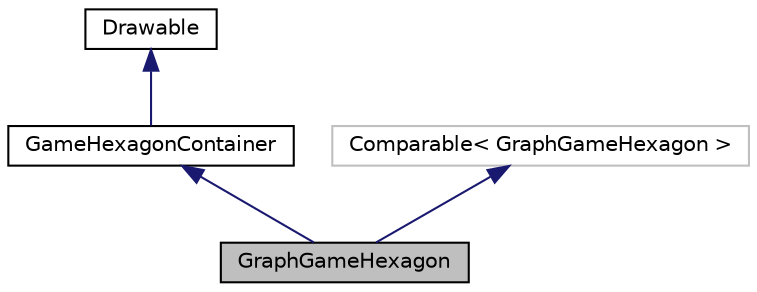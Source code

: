 digraph "GraphGameHexagon"
{
  edge [fontname="Helvetica",fontsize="10",labelfontname="Helvetica",labelfontsize="10"];
  node [fontname="Helvetica",fontsize="10",shape=record];
  Node0 [label="GraphGameHexagon",height=0.2,width=0.4,color="black", fillcolor="grey75", style="filled", fontcolor="black"];
  Node1 -> Node0 [dir="back",color="midnightblue",fontsize="10",style="solid"];
  Node1 [label="GameHexagonContainer",height=0.2,width=0.4,color="black", fillcolor="white", style="filled",URL="$classsf_1_1unitingtwist_1_1_game_hexagon_container.html",tooltip="Created by Litun on 12.04.2016. "];
  Node2 -> Node1 [dir="back",color="midnightblue",fontsize="10",style="solid"];
  Node2 [label="Drawable",height=0.2,width=0.4,color="black", fillcolor="white", style="filled",URL="$interfacesf_1_1unitingtwist_1_1_drawable.html",tooltip="Created by Litun on 09.04.2016. "];
  Node3 -> Node0 [dir="back",color="midnightblue",fontsize="10",style="solid"];
  Node3 [label="Comparable\< GraphGameHexagon \>",height=0.2,width=0.4,color="grey75", fillcolor="white", style="filled"];
}
